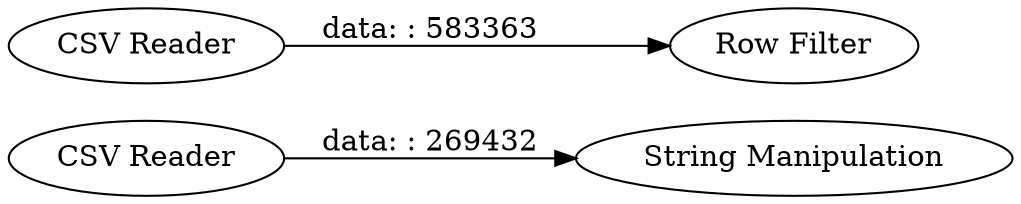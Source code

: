 digraph {
	"-3431574400323508155_5" [label="String Manipulation"]
	"-3431574400323508155_1" [label="CSV Reader"]
	"-3431574400323508155_7" [label="Row Filter"]
	"-3431574400323508155_3" [label="CSV Reader"]
	"-3431574400323508155_3" -> "-3431574400323508155_7" [label="data: : 583363"]
	"-3431574400323508155_1" -> "-3431574400323508155_5" [label="data: : 269432"]
	rankdir=LR
}
